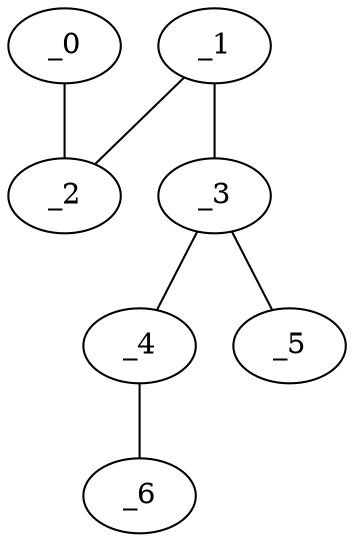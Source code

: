 graph KP1_0053 {
	_0	 [x="0.5495",
		y="3.47702"];
	_2	 [x="0.805782",
		y="0.660988"];
	_0 -- _2;
	_1	 [x="1.7862",
		y="2.7639"];
	_1 -- _2;
	_3	 [x="0.59",
		y="1.75"];
	_1 -- _3;
	_4	 [x="1.91",
		y="0.63"];
	_3 -- _4;
	_5	 [x="0.447146",
		y="1.26405"];
	_3 -- _5;
	_6	 [x="1.55651",
		y="2.07339"];
	_4 -- _6;
}
